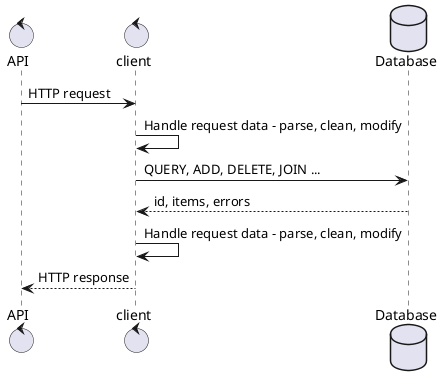 @startuml
control API
control client
database Database

API -> client: HTTP request
client -> client: Handle request data - parse, clean, modify
client -> Database: QUERY, ADD, DELETE, JOIN ...
client <-- Database: id, items, errors
client -> client: Handle request data - parse, clean, modify
API <-- client: HTTP response
@enduml

